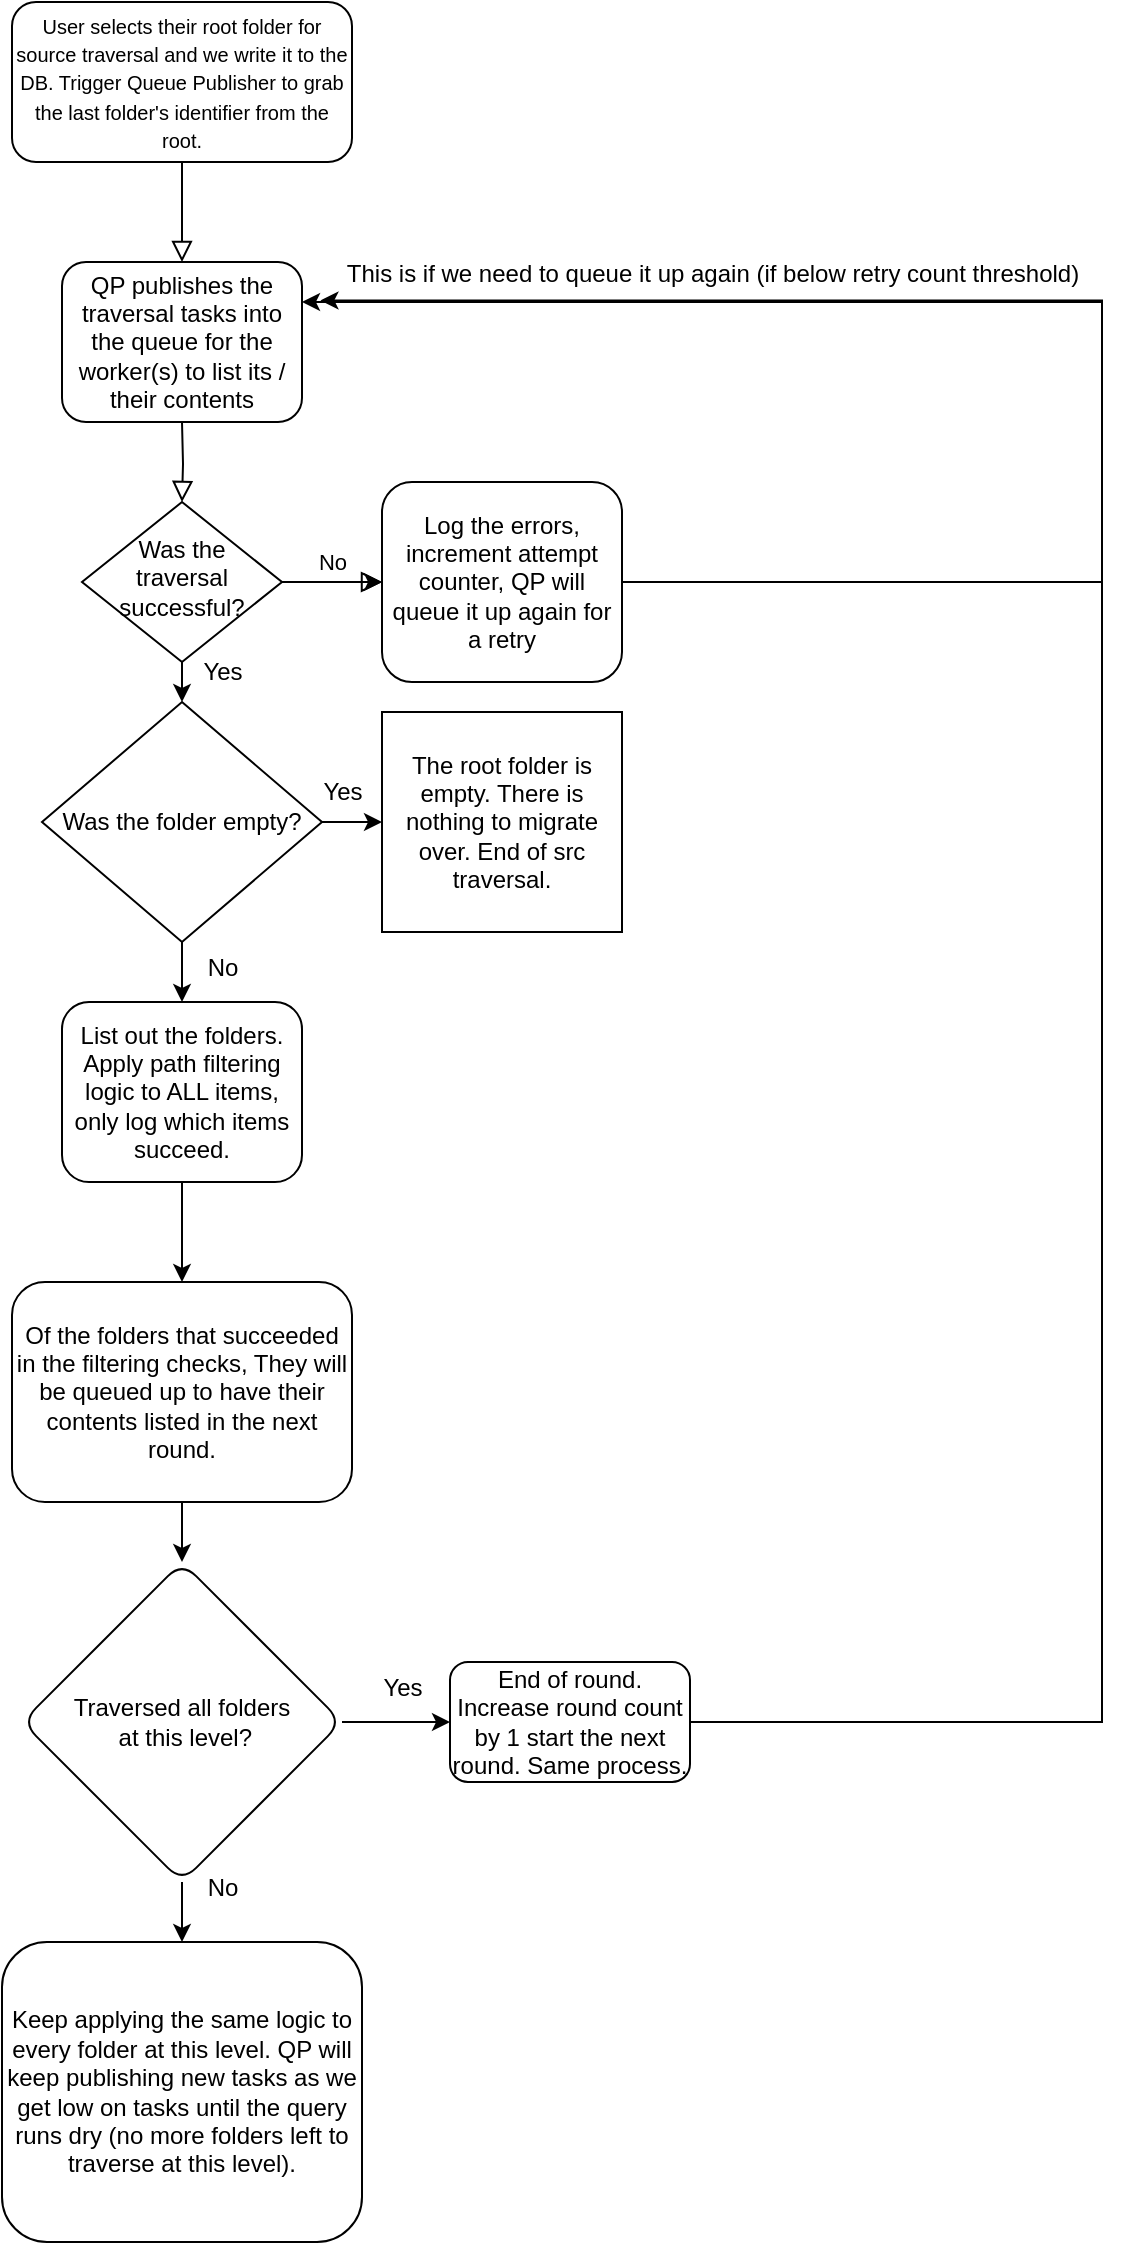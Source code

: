<mxfile version="26.1.1">
  <diagram id="C5RBs43oDa-KdzZeNtuy" name="Page-1">
    <mxGraphModel dx="1562" dy="810" grid="1" gridSize="10" guides="1" tooltips="1" connect="1" arrows="1" fold="1" page="1" pageScale="1" pageWidth="827" pageHeight="1169" math="0" shadow="0">
      <root>
        <mxCell id="WIyWlLk6GJQsqaUBKTNV-0" />
        <mxCell id="WIyWlLk6GJQsqaUBKTNV-1" parent="WIyWlLk6GJQsqaUBKTNV-0" />
        <mxCell id="WIyWlLk6GJQsqaUBKTNV-2" value="" style="rounded=0;html=1;jettySize=auto;orthogonalLoop=1;fontSize=11;endArrow=block;endFill=0;endSize=8;strokeWidth=1;shadow=0;labelBackgroundColor=none;edgeStyle=orthogonalEdgeStyle;" parent="WIyWlLk6GJQsqaUBKTNV-1" source="WIyWlLk6GJQsqaUBKTNV-3" edge="1">
          <mxGeometry relative="1" as="geometry">
            <mxPoint x="220" y="170" as="targetPoint" />
          </mxGeometry>
        </mxCell>
        <mxCell id="WIyWlLk6GJQsqaUBKTNV-3" value="&lt;font style=&quot;font-size: 10px;&quot;&gt;User selects their root folder for source traversal and we write it to the DB. Trigger Queue Publisher to grab the last folder&#39;s identifier from the root.&lt;/font&gt;" style="rounded=1;whiteSpace=wrap;html=1;fontSize=12;glass=0;strokeWidth=1;shadow=0;" parent="WIyWlLk6GJQsqaUBKTNV-1" vertex="1">
          <mxGeometry x="135" y="40" width="170" height="80" as="geometry" />
        </mxCell>
        <mxCell id="WIyWlLk6GJQsqaUBKTNV-4" value="" style="rounded=0;html=1;jettySize=auto;orthogonalLoop=1;fontSize=11;endArrow=block;endFill=0;endSize=8;strokeWidth=1;shadow=0;labelBackgroundColor=none;edgeStyle=orthogonalEdgeStyle;" parent="WIyWlLk6GJQsqaUBKTNV-1" target="WIyWlLk6GJQsqaUBKTNV-10" edge="1">
          <mxGeometry x="0.037" y="120" relative="1" as="geometry">
            <mxPoint x="119" y="-111" as="offset" />
            <mxPoint x="220" y="250" as="sourcePoint" />
          </mxGeometry>
        </mxCell>
        <mxCell id="WIyWlLk6GJQsqaUBKTNV-7" value="QP publishes the traversal tasks into the queue for the worker(s) to list its / their contents" style="rounded=1;whiteSpace=wrap;html=1;fontSize=12;glass=0;strokeWidth=1;shadow=0;" parent="WIyWlLk6GJQsqaUBKTNV-1" vertex="1">
          <mxGeometry x="160" y="170" width="120" height="80" as="geometry" />
        </mxCell>
        <mxCell id="WIyWlLk6GJQsqaUBKTNV-9" value="No" style="edgeStyle=orthogonalEdgeStyle;rounded=0;html=1;jettySize=auto;orthogonalLoop=1;fontSize=11;endArrow=block;endFill=0;endSize=8;strokeWidth=1;shadow=0;labelBackgroundColor=none;" parent="WIyWlLk6GJQsqaUBKTNV-1" source="WIyWlLk6GJQsqaUBKTNV-10" target="WIyWlLk6GJQsqaUBKTNV-12" edge="1">
          <mxGeometry y="10" relative="1" as="geometry">
            <mxPoint as="offset" />
          </mxGeometry>
        </mxCell>
        <mxCell id="j26-iwje3XcPhzFr8ipr-1" value="" style="edgeStyle=orthogonalEdgeStyle;rounded=0;orthogonalLoop=1;jettySize=auto;html=1;" edge="1" parent="WIyWlLk6GJQsqaUBKTNV-1" source="WIyWlLk6GJQsqaUBKTNV-10" target="WIyWlLk6GJQsqaUBKTNV-12">
          <mxGeometry relative="1" as="geometry" />
        </mxCell>
        <mxCell id="j26-iwje3XcPhzFr8ipr-8" style="edgeStyle=orthogonalEdgeStyle;rounded=0;orthogonalLoop=1;jettySize=auto;html=1;exitX=0.5;exitY=1;exitDx=0;exitDy=0;entryX=0.5;entryY=0;entryDx=0;entryDy=0;" edge="1" parent="WIyWlLk6GJQsqaUBKTNV-1" source="WIyWlLk6GJQsqaUBKTNV-10" target="j26-iwje3XcPhzFr8ipr-7">
          <mxGeometry relative="1" as="geometry" />
        </mxCell>
        <mxCell id="WIyWlLk6GJQsqaUBKTNV-10" value="Was the traversal successful?" style="rhombus;whiteSpace=wrap;html=1;shadow=0;fontFamily=Helvetica;fontSize=12;align=center;strokeWidth=1;spacing=6;spacingTop=-4;" parent="WIyWlLk6GJQsqaUBKTNV-1" vertex="1">
          <mxGeometry x="170" y="290" width="100" height="80" as="geometry" />
        </mxCell>
        <mxCell id="j26-iwje3XcPhzFr8ipr-2" style="edgeStyle=orthogonalEdgeStyle;rounded=0;orthogonalLoop=1;jettySize=auto;html=1;entryX=1;entryY=0.25;entryDx=0;entryDy=0;" edge="1" parent="WIyWlLk6GJQsqaUBKTNV-1" source="WIyWlLk6GJQsqaUBKTNV-12" target="WIyWlLk6GJQsqaUBKTNV-7">
          <mxGeometry relative="1" as="geometry">
            <mxPoint x="620" y="200" as="targetPoint" />
            <Array as="points">
              <mxPoint x="680" y="330" />
              <mxPoint x="680" y="190" />
            </Array>
          </mxGeometry>
        </mxCell>
        <mxCell id="WIyWlLk6GJQsqaUBKTNV-12" value="Log the errors, increment attempt counter, QP will queue it up again for a retry" style="rounded=1;whiteSpace=wrap;html=1;fontSize=12;glass=0;strokeWidth=1;shadow=0;" parent="WIyWlLk6GJQsqaUBKTNV-1" vertex="1">
          <mxGeometry x="320" y="280" width="120" height="100" as="geometry" />
        </mxCell>
        <mxCell id="j26-iwje3XcPhzFr8ipr-3" value="This is if we need to queue it up again (if below retry count threshold)&lt;div&gt;&lt;br&gt;&lt;/div&gt;" style="text;html=1;align=center;verticalAlign=middle;resizable=0;points=[];autosize=1;strokeColor=none;fillColor=none;" vertex="1" parent="WIyWlLk6GJQsqaUBKTNV-1">
          <mxGeometry x="290" y="163" width="390" height="40" as="geometry" />
        </mxCell>
        <mxCell id="j26-iwje3XcPhzFr8ipr-17" value="" style="edgeStyle=orthogonalEdgeStyle;rounded=0;orthogonalLoop=1;jettySize=auto;html=1;" edge="1" parent="WIyWlLk6GJQsqaUBKTNV-1" source="j26-iwje3XcPhzFr8ipr-4" target="j26-iwje3XcPhzFr8ipr-16">
          <mxGeometry relative="1" as="geometry" />
        </mxCell>
        <mxCell id="j26-iwje3XcPhzFr8ipr-4" value="List out the folders. Apply path filtering logic to ALL items, only log which items succeed." style="whiteSpace=wrap;html=1;rounded=1;glass=0;strokeWidth=1;shadow=0;" vertex="1" parent="WIyWlLk6GJQsqaUBKTNV-1">
          <mxGeometry x="160" y="540" width="120" height="90" as="geometry" />
        </mxCell>
        <mxCell id="j26-iwje3XcPhzFr8ipr-10" style="edgeStyle=orthogonalEdgeStyle;rounded=0;orthogonalLoop=1;jettySize=auto;html=1;exitX=0.5;exitY=1;exitDx=0;exitDy=0;entryX=0.5;entryY=0;entryDx=0;entryDy=0;" edge="1" parent="WIyWlLk6GJQsqaUBKTNV-1" source="j26-iwje3XcPhzFr8ipr-7" target="j26-iwje3XcPhzFr8ipr-4">
          <mxGeometry relative="1" as="geometry" />
        </mxCell>
        <mxCell id="j26-iwje3XcPhzFr8ipr-14" value="" style="edgeStyle=orthogonalEdgeStyle;rounded=0;orthogonalLoop=1;jettySize=auto;html=1;" edge="1" parent="WIyWlLk6GJQsqaUBKTNV-1" source="j26-iwje3XcPhzFr8ipr-7" target="j26-iwje3XcPhzFr8ipr-13">
          <mxGeometry relative="1" as="geometry" />
        </mxCell>
        <mxCell id="j26-iwje3XcPhzFr8ipr-7" value="Was the folder empty?" style="rhombus;whiteSpace=wrap;html=1;" vertex="1" parent="WIyWlLk6GJQsqaUBKTNV-1">
          <mxGeometry x="150" y="390" width="140" height="120" as="geometry" />
        </mxCell>
        <mxCell id="j26-iwje3XcPhzFr8ipr-9" value="Yes" style="text;html=1;align=center;verticalAlign=middle;resizable=0;points=[];autosize=1;strokeColor=none;fillColor=none;" vertex="1" parent="WIyWlLk6GJQsqaUBKTNV-1">
          <mxGeometry x="220" y="360" width="40" height="30" as="geometry" />
        </mxCell>
        <mxCell id="j26-iwje3XcPhzFr8ipr-11" value="No" style="text;html=1;align=center;verticalAlign=middle;resizable=0;points=[];autosize=1;strokeColor=none;fillColor=none;" vertex="1" parent="WIyWlLk6GJQsqaUBKTNV-1">
          <mxGeometry x="220" y="508" width="40" height="30" as="geometry" />
        </mxCell>
        <mxCell id="j26-iwje3XcPhzFr8ipr-13" value="The root folder is empty. There is nothing to migrate over. End of src traversal." style="whiteSpace=wrap;html=1;" vertex="1" parent="WIyWlLk6GJQsqaUBKTNV-1">
          <mxGeometry x="320" y="395" width="120" height="110" as="geometry" />
        </mxCell>
        <mxCell id="j26-iwje3XcPhzFr8ipr-15" value="Yes" style="text;html=1;align=center;verticalAlign=middle;resizable=0;points=[];autosize=1;strokeColor=none;fillColor=none;" vertex="1" parent="WIyWlLk6GJQsqaUBKTNV-1">
          <mxGeometry x="280" y="420" width="40" height="30" as="geometry" />
        </mxCell>
        <mxCell id="j26-iwje3XcPhzFr8ipr-19" value="" style="edgeStyle=orthogonalEdgeStyle;rounded=0;orthogonalLoop=1;jettySize=auto;html=1;" edge="1" parent="WIyWlLk6GJQsqaUBKTNV-1" source="j26-iwje3XcPhzFr8ipr-16" target="j26-iwje3XcPhzFr8ipr-18">
          <mxGeometry relative="1" as="geometry" />
        </mxCell>
        <mxCell id="j26-iwje3XcPhzFr8ipr-16" value="Of the folders that succeeded in the filtering checks, They will be queued up to have their contents listed in the next round." style="whiteSpace=wrap;html=1;rounded=1;glass=0;strokeWidth=1;shadow=0;" vertex="1" parent="WIyWlLk6GJQsqaUBKTNV-1">
          <mxGeometry x="135" y="680" width="170" height="110" as="geometry" />
        </mxCell>
        <mxCell id="j26-iwje3XcPhzFr8ipr-22" value="" style="edgeStyle=orthogonalEdgeStyle;rounded=0;orthogonalLoop=1;jettySize=auto;html=1;" edge="1" parent="WIyWlLk6GJQsqaUBKTNV-1" source="j26-iwje3XcPhzFr8ipr-18" target="j26-iwje3XcPhzFr8ipr-21">
          <mxGeometry relative="1" as="geometry" />
        </mxCell>
        <mxCell id="j26-iwje3XcPhzFr8ipr-26" value="" style="edgeStyle=orthogonalEdgeStyle;rounded=0;orthogonalLoop=1;jettySize=auto;html=1;" edge="1" parent="WIyWlLk6GJQsqaUBKTNV-1" source="j26-iwje3XcPhzFr8ipr-18" target="j26-iwje3XcPhzFr8ipr-25">
          <mxGeometry relative="1" as="geometry" />
        </mxCell>
        <mxCell id="j26-iwje3XcPhzFr8ipr-18" value="Traversed all folders&lt;div&gt;&amp;nbsp;at this level?&lt;/div&gt;" style="rhombus;whiteSpace=wrap;html=1;rounded=1;glass=0;strokeWidth=1;shadow=0;" vertex="1" parent="WIyWlLk6GJQsqaUBKTNV-1">
          <mxGeometry x="140" y="820" width="160" height="160" as="geometry" />
        </mxCell>
        <mxCell id="j26-iwje3XcPhzFr8ipr-24" style="edgeStyle=orthogonalEdgeStyle;rounded=0;orthogonalLoop=1;jettySize=auto;html=1;entryX=-0.002;entryY=0.655;entryDx=0;entryDy=0;entryPerimeter=0;" edge="1" parent="WIyWlLk6GJQsqaUBKTNV-1" source="j26-iwje3XcPhzFr8ipr-21" target="j26-iwje3XcPhzFr8ipr-3">
          <mxGeometry relative="1" as="geometry">
            <mxPoint x="740" y="190" as="targetPoint" />
            <Array as="points">
              <mxPoint x="680" y="900" />
              <mxPoint x="680" y="189" />
            </Array>
          </mxGeometry>
        </mxCell>
        <mxCell id="j26-iwje3XcPhzFr8ipr-21" value="End of round. Increase round count by 1 start the next round. Same process." style="whiteSpace=wrap;html=1;rounded=1;glass=0;strokeWidth=1;shadow=0;" vertex="1" parent="WIyWlLk6GJQsqaUBKTNV-1">
          <mxGeometry x="354" y="870" width="120" height="60" as="geometry" />
        </mxCell>
        <mxCell id="j26-iwje3XcPhzFr8ipr-23" value="Yes" style="text;html=1;align=center;verticalAlign=middle;resizable=0;points=[];autosize=1;strokeColor=none;fillColor=none;" vertex="1" parent="WIyWlLk6GJQsqaUBKTNV-1">
          <mxGeometry x="310" y="868" width="40" height="30" as="geometry" />
        </mxCell>
        <mxCell id="j26-iwje3XcPhzFr8ipr-25" value="Keep applying the same logic to every folder at this level. QP will keep publishing new tasks as we get low on tasks until the query runs dry (no more folders left to traverse at this level)." style="whiteSpace=wrap;html=1;rounded=1;glass=0;strokeWidth=1;shadow=0;" vertex="1" parent="WIyWlLk6GJQsqaUBKTNV-1">
          <mxGeometry x="130" y="1010" width="180" height="150" as="geometry" />
        </mxCell>
        <mxCell id="j26-iwje3XcPhzFr8ipr-27" value="No" style="text;html=1;align=center;verticalAlign=middle;resizable=0;points=[];autosize=1;strokeColor=none;fillColor=none;" vertex="1" parent="WIyWlLk6GJQsqaUBKTNV-1">
          <mxGeometry x="220" y="968" width="40" height="30" as="geometry" />
        </mxCell>
      </root>
    </mxGraphModel>
  </diagram>
</mxfile>
